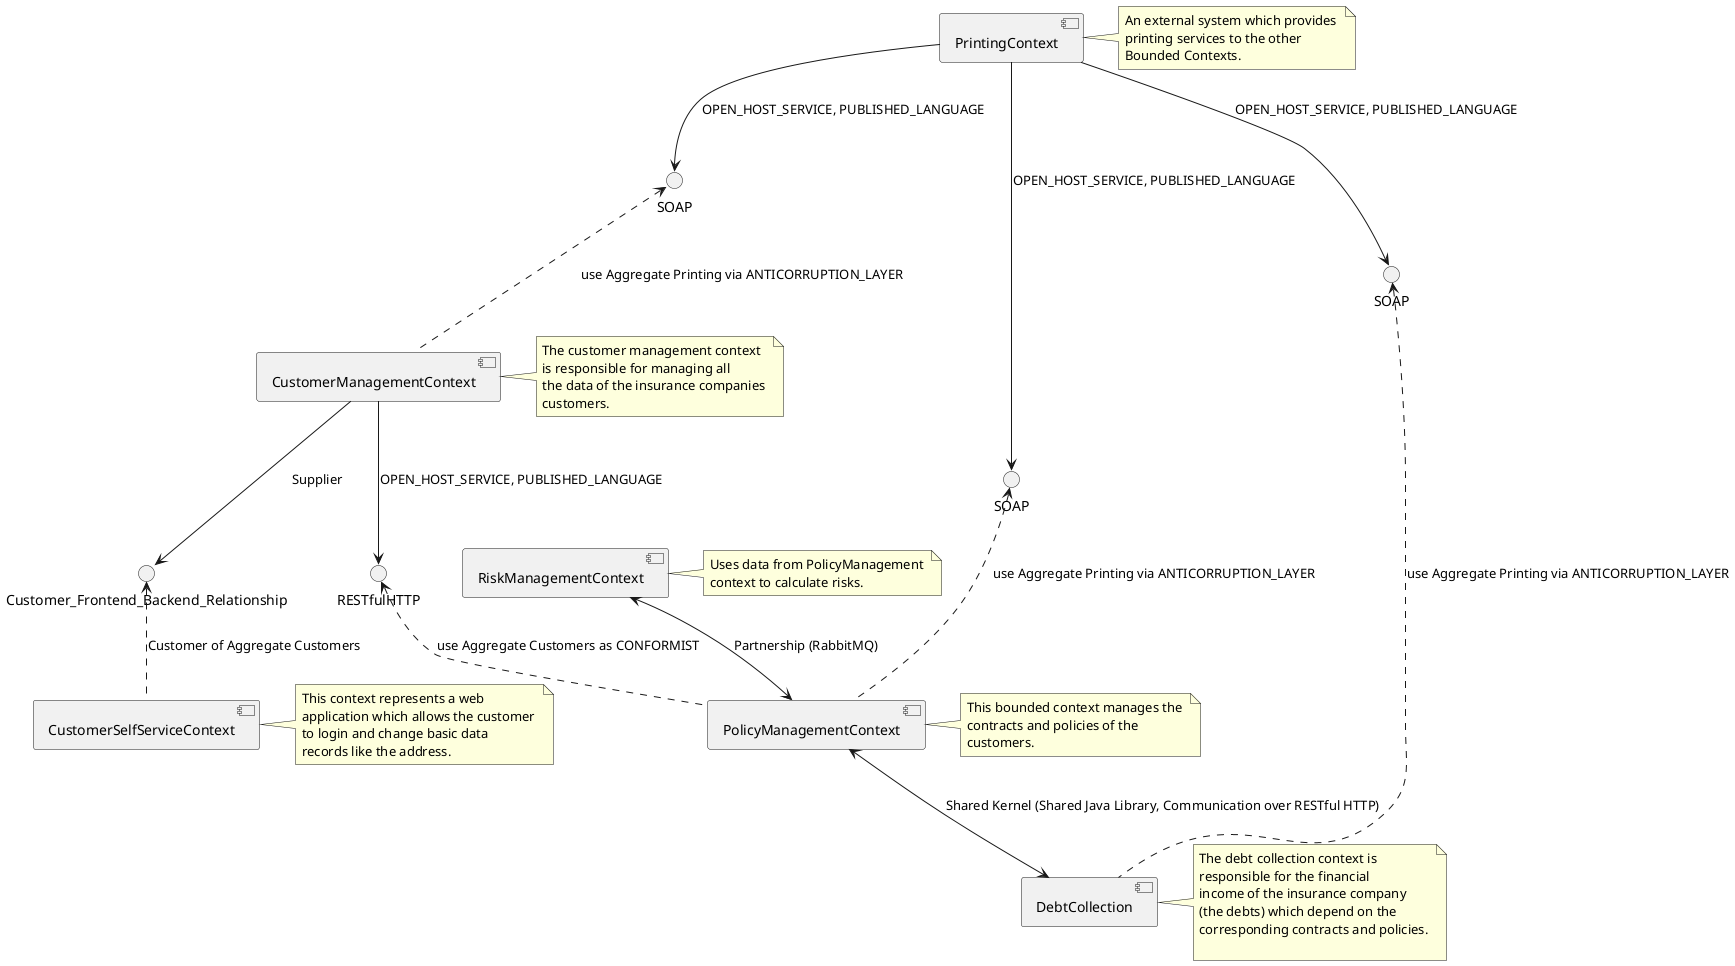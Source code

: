 @startuml

skinparam componentStyle uml2

component [CustomerManagementContext]
note right of [CustomerManagementContext]
The customer management context 
is responsible for managing all 
the data of the insurance companies 
customers. 
end note
component [CustomerSelfServiceContext]
note right of [CustomerSelfServiceContext]
This context represents a web 
application which allows the customer 
to login and change basic data 
records like the address. 
end note
component [PrintingContext]
note right of [PrintingContext]
An external system which provides 
printing services to the other 
Bounded Contexts. 
end note
component [PolicyManagementContext]
note right of [PolicyManagementContext]
This bounded context manages the 
contracts and policies of the 
customers. 
end note
component [RiskManagementContext]
note right of [RiskManagementContext]
Uses data from PolicyManagement 
context to calculate risks. 
end note
component [DebtCollection]
note right of [DebtCollection]
The debt collection context is 
responsible for the financial 
income of the insurance company 
(the debts) which depend on the 
corresponding contracts and policies. 

end note

interface "Customer_Frontend_Backend_Relationship" as Customer_Frontend_Backend_Relationship
[CustomerManagementContext] --> Customer_Frontend_Backend_Relationship : Supplier
Customer_Frontend_Backend_Relationship <.. [CustomerSelfServiceContext] : Customer of Aggregate Customers 

interface "SOAP" as CustomerManagementContext_to_PrintingContext
[PrintingContext] --> CustomerManagementContext_to_PrintingContext : OPEN_HOST_SERVICE, PUBLISHED_LANGUAGE
CustomerManagementContext_to_PrintingContext <.. [CustomerManagementContext] : use Aggregate Printing via ANTICORRUPTION_LAYER

interface "SOAP" as PolicyManagementContext_to_PrintingContext
[PrintingContext] --> PolicyManagementContext_to_PrintingContext : OPEN_HOST_SERVICE, PUBLISHED_LANGUAGE
PolicyManagementContext_to_PrintingContext <.. [PolicyManagementContext] : use Aggregate Printing via ANTICORRUPTION_LAYER

[RiskManagementContext]<-->[PolicyManagementContext] : Partnership (RabbitMQ)

interface "RESTfulHTTP" as PolicyManagementContext_to_CustomerManagementContext
[CustomerManagementContext] --> PolicyManagementContext_to_CustomerManagementContext : OPEN_HOST_SERVICE, PUBLISHED_LANGUAGE
PolicyManagementContext_to_CustomerManagementContext <.. [PolicyManagementContext] : use Aggregate Customers as CONFORMIST

interface "SOAP" as DebtCollection_to_PrintingContext
[PrintingContext] --> DebtCollection_to_PrintingContext : OPEN_HOST_SERVICE, PUBLISHED_LANGUAGE
DebtCollection_to_PrintingContext <.. [DebtCollection] : use Aggregate Printing via ANTICORRUPTION_LAYER

[PolicyManagementContext]<-->[DebtCollection] : Shared Kernel (Shared Java Library, Communication over RESTful HTTP)



@enduml
